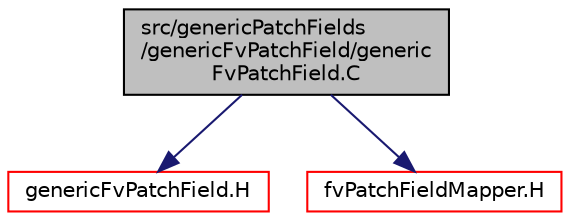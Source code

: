 digraph "src/genericPatchFields/genericFvPatchField/genericFvPatchField.C"
{
  bgcolor="transparent";
  edge [fontname="Helvetica",fontsize="10",labelfontname="Helvetica",labelfontsize="10"];
  node [fontname="Helvetica",fontsize="10",shape=record];
  Node1 [label="src/genericPatchFields\l/genericFvPatchField/generic\lFvPatchField.C",height=0.2,width=0.4,color="black", fillcolor="grey75", style="filled", fontcolor="black"];
  Node1 -> Node2 [color="midnightblue",fontsize="10",style="solid",fontname="Helvetica"];
  Node2 [label="genericFvPatchField.H",height=0.2,width=0.4,color="red",URL="$a06443.html"];
  Node1 -> Node3 [color="midnightblue",fontsize="10",style="solid",fontname="Helvetica"];
  Node3 [label="fvPatchFieldMapper.H",height=0.2,width=0.4,color="red",URL="$a05629.html"];
}
